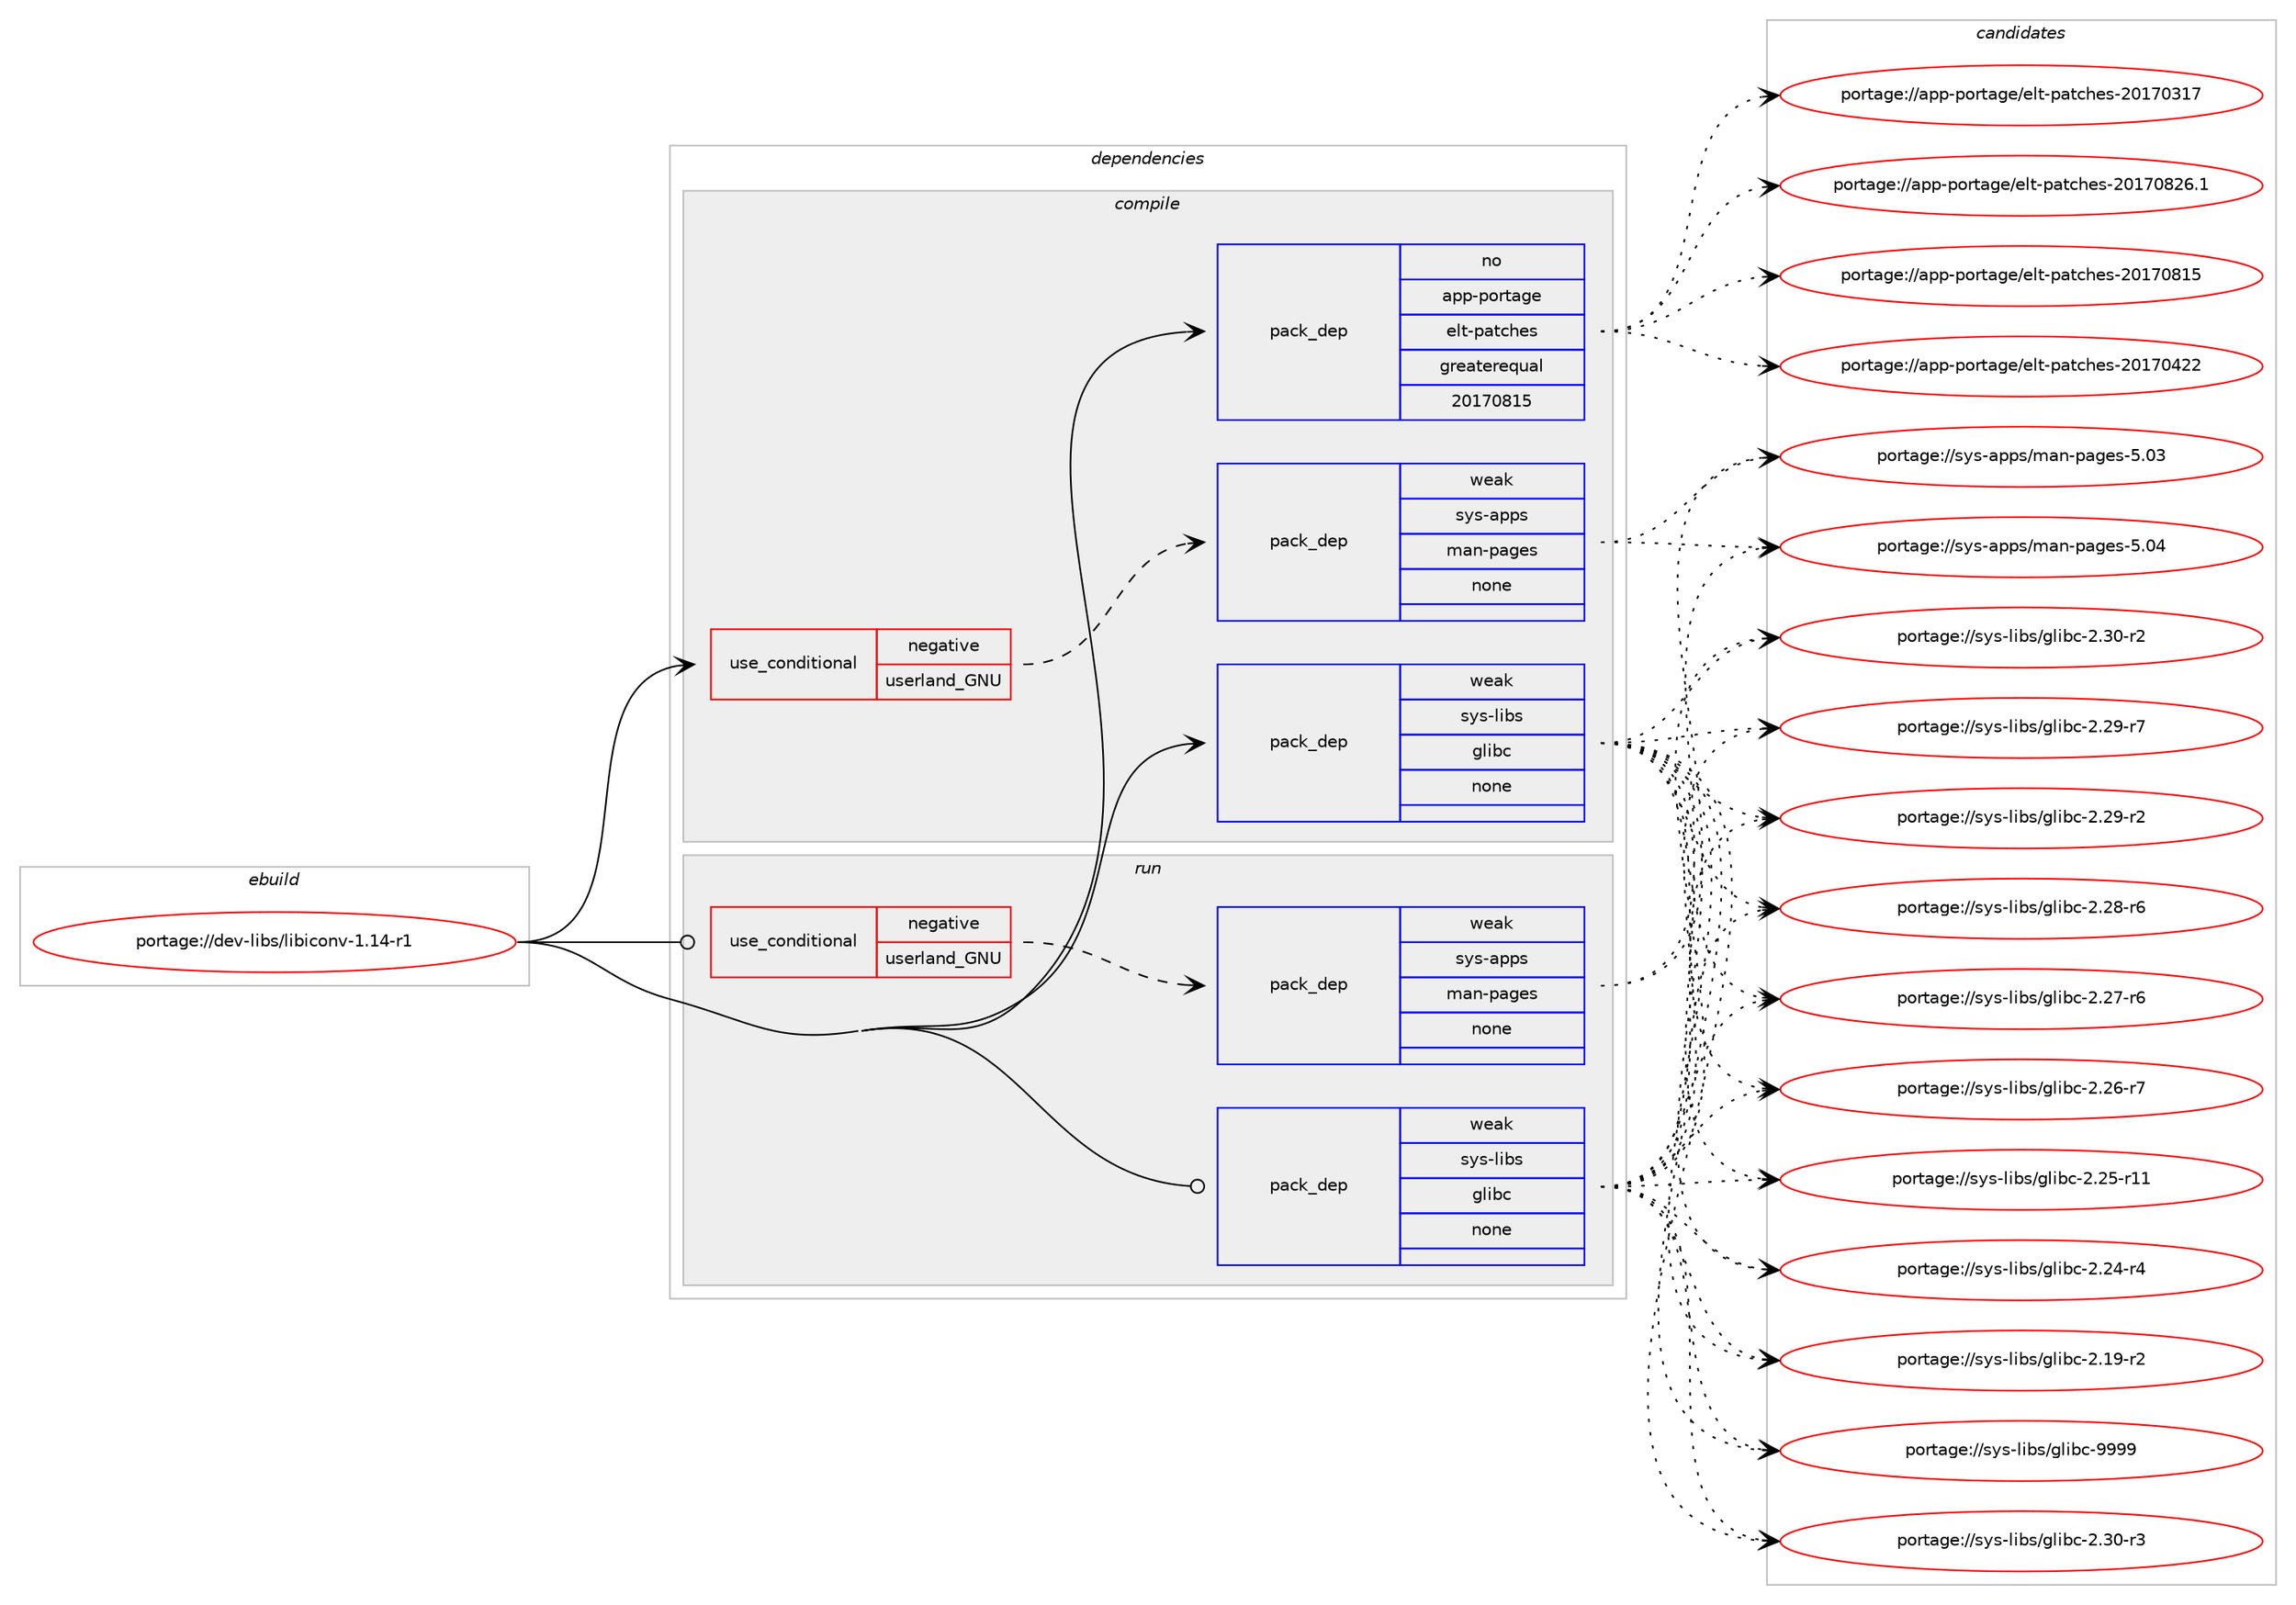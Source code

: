 digraph prolog {

# *************
# Graph options
# *************

newrank=true;
concentrate=true;
compound=true;
graph [rankdir=LR,fontname=Helvetica,fontsize=10,ranksep=1.5];#, ranksep=2.5, nodesep=0.2];
edge  [arrowhead=vee];
node  [fontname=Helvetica,fontsize=10];

# **********
# The ebuild
# **********

subgraph cluster_leftcol {
color=gray;
rank=same;
label=<<i>ebuild</i>>;
id [label="portage://dev-libs/libiconv-1.14-r1", color=red, width=4, href="../dev-libs/libiconv-1.14-r1.svg"];
}

# ****************
# The dependencies
# ****************

subgraph cluster_midcol {
color=gray;
label=<<i>dependencies</i>>;
subgraph cluster_compile {
fillcolor="#eeeeee";
style=filled;
label=<<i>compile</i>>;
subgraph cond125275 {
dependency512201 [label=<<TABLE BORDER="0" CELLBORDER="1" CELLSPACING="0" CELLPADDING="4"><TR><TD ROWSPAN="3" CELLPADDING="10">use_conditional</TD></TR><TR><TD>negative</TD></TR><TR><TD>userland_GNU</TD></TR></TABLE>>, shape=none, color=red];
subgraph pack381665 {
dependency512202 [label=<<TABLE BORDER="0" CELLBORDER="1" CELLSPACING="0" CELLPADDING="4" WIDTH="220"><TR><TD ROWSPAN="6" CELLPADDING="30">pack_dep</TD></TR><TR><TD WIDTH="110">weak</TD></TR><TR><TD>sys-apps</TD></TR><TR><TD>man-pages</TD></TR><TR><TD>none</TD></TR><TR><TD></TD></TR></TABLE>>, shape=none, color=blue];
}
dependency512201:e -> dependency512202:w [weight=20,style="dashed",arrowhead="vee"];
}
id:e -> dependency512201:w [weight=20,style="solid",arrowhead="vee"];
subgraph pack381666 {
dependency512203 [label=<<TABLE BORDER="0" CELLBORDER="1" CELLSPACING="0" CELLPADDING="4" WIDTH="220"><TR><TD ROWSPAN="6" CELLPADDING="30">pack_dep</TD></TR><TR><TD WIDTH="110">no</TD></TR><TR><TD>app-portage</TD></TR><TR><TD>elt-patches</TD></TR><TR><TD>greaterequal</TD></TR><TR><TD>20170815</TD></TR></TABLE>>, shape=none, color=blue];
}
id:e -> dependency512203:w [weight=20,style="solid",arrowhead="vee"];
subgraph pack381667 {
dependency512204 [label=<<TABLE BORDER="0" CELLBORDER="1" CELLSPACING="0" CELLPADDING="4" WIDTH="220"><TR><TD ROWSPAN="6" CELLPADDING="30">pack_dep</TD></TR><TR><TD WIDTH="110">weak</TD></TR><TR><TD>sys-libs</TD></TR><TR><TD>glibc</TD></TR><TR><TD>none</TD></TR><TR><TD></TD></TR></TABLE>>, shape=none, color=blue];
}
id:e -> dependency512204:w [weight=20,style="solid",arrowhead="vee"];
}
subgraph cluster_compileandrun {
fillcolor="#eeeeee";
style=filled;
label=<<i>compile and run</i>>;
}
subgraph cluster_run {
fillcolor="#eeeeee";
style=filled;
label=<<i>run</i>>;
subgraph cond125276 {
dependency512205 [label=<<TABLE BORDER="0" CELLBORDER="1" CELLSPACING="0" CELLPADDING="4"><TR><TD ROWSPAN="3" CELLPADDING="10">use_conditional</TD></TR><TR><TD>negative</TD></TR><TR><TD>userland_GNU</TD></TR></TABLE>>, shape=none, color=red];
subgraph pack381668 {
dependency512206 [label=<<TABLE BORDER="0" CELLBORDER="1" CELLSPACING="0" CELLPADDING="4" WIDTH="220"><TR><TD ROWSPAN="6" CELLPADDING="30">pack_dep</TD></TR><TR><TD WIDTH="110">weak</TD></TR><TR><TD>sys-apps</TD></TR><TR><TD>man-pages</TD></TR><TR><TD>none</TD></TR><TR><TD></TD></TR></TABLE>>, shape=none, color=blue];
}
dependency512205:e -> dependency512206:w [weight=20,style="dashed",arrowhead="vee"];
}
id:e -> dependency512205:w [weight=20,style="solid",arrowhead="odot"];
subgraph pack381669 {
dependency512207 [label=<<TABLE BORDER="0" CELLBORDER="1" CELLSPACING="0" CELLPADDING="4" WIDTH="220"><TR><TD ROWSPAN="6" CELLPADDING="30">pack_dep</TD></TR><TR><TD WIDTH="110">weak</TD></TR><TR><TD>sys-libs</TD></TR><TR><TD>glibc</TD></TR><TR><TD>none</TD></TR><TR><TD></TD></TR></TABLE>>, shape=none, color=blue];
}
id:e -> dependency512207:w [weight=20,style="solid",arrowhead="odot"];
}
}

# **************
# The candidates
# **************

subgraph cluster_choices {
rank=same;
color=gray;
label=<<i>candidates</i>>;

subgraph choice381665 {
color=black;
nodesep=1;
choice1151211154597112112115471099711045112971031011154553464852 [label="portage://sys-apps/man-pages-5.04", color=red, width=4,href="../sys-apps/man-pages-5.04.svg"];
choice1151211154597112112115471099711045112971031011154553464851 [label="portage://sys-apps/man-pages-5.03", color=red, width=4,href="../sys-apps/man-pages-5.03.svg"];
dependency512202:e -> choice1151211154597112112115471099711045112971031011154553464852:w [style=dotted,weight="100"];
dependency512202:e -> choice1151211154597112112115471099711045112971031011154553464851:w [style=dotted,weight="100"];
}
subgraph choice381666 {
color=black;
nodesep=1;
choice971121124511211111411697103101471011081164511297116991041011154550484955485650544649 [label="portage://app-portage/elt-patches-20170826.1", color=red, width=4,href="../app-portage/elt-patches-20170826.1.svg"];
choice97112112451121111141169710310147101108116451129711699104101115455048495548564953 [label="portage://app-portage/elt-patches-20170815", color=red, width=4,href="../app-portage/elt-patches-20170815.svg"];
choice97112112451121111141169710310147101108116451129711699104101115455048495548525050 [label="portage://app-portage/elt-patches-20170422", color=red, width=4,href="../app-portage/elt-patches-20170422.svg"];
choice97112112451121111141169710310147101108116451129711699104101115455048495548514955 [label="portage://app-portage/elt-patches-20170317", color=red, width=4,href="../app-portage/elt-patches-20170317.svg"];
dependency512203:e -> choice971121124511211111411697103101471011081164511297116991041011154550484955485650544649:w [style=dotted,weight="100"];
dependency512203:e -> choice97112112451121111141169710310147101108116451129711699104101115455048495548564953:w [style=dotted,weight="100"];
dependency512203:e -> choice97112112451121111141169710310147101108116451129711699104101115455048495548525050:w [style=dotted,weight="100"];
dependency512203:e -> choice97112112451121111141169710310147101108116451129711699104101115455048495548514955:w [style=dotted,weight="100"];
}
subgraph choice381667 {
color=black;
nodesep=1;
choice11512111545108105981154710310810598994557575757 [label="portage://sys-libs/glibc-9999", color=red, width=4,href="../sys-libs/glibc-9999.svg"];
choice115121115451081059811547103108105989945504651484511451 [label="portage://sys-libs/glibc-2.30-r3", color=red, width=4,href="../sys-libs/glibc-2.30-r3.svg"];
choice115121115451081059811547103108105989945504651484511450 [label="portage://sys-libs/glibc-2.30-r2", color=red, width=4,href="../sys-libs/glibc-2.30-r2.svg"];
choice115121115451081059811547103108105989945504650574511455 [label="portage://sys-libs/glibc-2.29-r7", color=red, width=4,href="../sys-libs/glibc-2.29-r7.svg"];
choice115121115451081059811547103108105989945504650574511450 [label="portage://sys-libs/glibc-2.29-r2", color=red, width=4,href="../sys-libs/glibc-2.29-r2.svg"];
choice115121115451081059811547103108105989945504650564511454 [label="portage://sys-libs/glibc-2.28-r6", color=red, width=4,href="../sys-libs/glibc-2.28-r6.svg"];
choice115121115451081059811547103108105989945504650554511454 [label="portage://sys-libs/glibc-2.27-r6", color=red, width=4,href="../sys-libs/glibc-2.27-r6.svg"];
choice115121115451081059811547103108105989945504650544511455 [label="portage://sys-libs/glibc-2.26-r7", color=red, width=4,href="../sys-libs/glibc-2.26-r7.svg"];
choice11512111545108105981154710310810598994550465053451144949 [label="portage://sys-libs/glibc-2.25-r11", color=red, width=4,href="../sys-libs/glibc-2.25-r11.svg"];
choice115121115451081059811547103108105989945504650524511452 [label="portage://sys-libs/glibc-2.24-r4", color=red, width=4,href="../sys-libs/glibc-2.24-r4.svg"];
choice115121115451081059811547103108105989945504649574511450 [label="portage://sys-libs/glibc-2.19-r2", color=red, width=4,href="../sys-libs/glibc-2.19-r2.svg"];
dependency512204:e -> choice11512111545108105981154710310810598994557575757:w [style=dotted,weight="100"];
dependency512204:e -> choice115121115451081059811547103108105989945504651484511451:w [style=dotted,weight="100"];
dependency512204:e -> choice115121115451081059811547103108105989945504651484511450:w [style=dotted,weight="100"];
dependency512204:e -> choice115121115451081059811547103108105989945504650574511455:w [style=dotted,weight="100"];
dependency512204:e -> choice115121115451081059811547103108105989945504650574511450:w [style=dotted,weight="100"];
dependency512204:e -> choice115121115451081059811547103108105989945504650564511454:w [style=dotted,weight="100"];
dependency512204:e -> choice115121115451081059811547103108105989945504650554511454:w [style=dotted,weight="100"];
dependency512204:e -> choice115121115451081059811547103108105989945504650544511455:w [style=dotted,weight="100"];
dependency512204:e -> choice11512111545108105981154710310810598994550465053451144949:w [style=dotted,weight="100"];
dependency512204:e -> choice115121115451081059811547103108105989945504650524511452:w [style=dotted,weight="100"];
dependency512204:e -> choice115121115451081059811547103108105989945504649574511450:w [style=dotted,weight="100"];
}
subgraph choice381668 {
color=black;
nodesep=1;
choice1151211154597112112115471099711045112971031011154553464852 [label="portage://sys-apps/man-pages-5.04", color=red, width=4,href="../sys-apps/man-pages-5.04.svg"];
choice1151211154597112112115471099711045112971031011154553464851 [label="portage://sys-apps/man-pages-5.03", color=red, width=4,href="../sys-apps/man-pages-5.03.svg"];
dependency512206:e -> choice1151211154597112112115471099711045112971031011154553464852:w [style=dotted,weight="100"];
dependency512206:e -> choice1151211154597112112115471099711045112971031011154553464851:w [style=dotted,weight="100"];
}
subgraph choice381669 {
color=black;
nodesep=1;
choice11512111545108105981154710310810598994557575757 [label="portage://sys-libs/glibc-9999", color=red, width=4,href="../sys-libs/glibc-9999.svg"];
choice115121115451081059811547103108105989945504651484511451 [label="portage://sys-libs/glibc-2.30-r3", color=red, width=4,href="../sys-libs/glibc-2.30-r3.svg"];
choice115121115451081059811547103108105989945504651484511450 [label="portage://sys-libs/glibc-2.30-r2", color=red, width=4,href="../sys-libs/glibc-2.30-r2.svg"];
choice115121115451081059811547103108105989945504650574511455 [label="portage://sys-libs/glibc-2.29-r7", color=red, width=4,href="../sys-libs/glibc-2.29-r7.svg"];
choice115121115451081059811547103108105989945504650574511450 [label="portage://sys-libs/glibc-2.29-r2", color=red, width=4,href="../sys-libs/glibc-2.29-r2.svg"];
choice115121115451081059811547103108105989945504650564511454 [label="portage://sys-libs/glibc-2.28-r6", color=red, width=4,href="../sys-libs/glibc-2.28-r6.svg"];
choice115121115451081059811547103108105989945504650554511454 [label="portage://sys-libs/glibc-2.27-r6", color=red, width=4,href="../sys-libs/glibc-2.27-r6.svg"];
choice115121115451081059811547103108105989945504650544511455 [label="portage://sys-libs/glibc-2.26-r7", color=red, width=4,href="../sys-libs/glibc-2.26-r7.svg"];
choice11512111545108105981154710310810598994550465053451144949 [label="portage://sys-libs/glibc-2.25-r11", color=red, width=4,href="../sys-libs/glibc-2.25-r11.svg"];
choice115121115451081059811547103108105989945504650524511452 [label="portage://sys-libs/glibc-2.24-r4", color=red, width=4,href="../sys-libs/glibc-2.24-r4.svg"];
choice115121115451081059811547103108105989945504649574511450 [label="portage://sys-libs/glibc-2.19-r2", color=red, width=4,href="../sys-libs/glibc-2.19-r2.svg"];
dependency512207:e -> choice11512111545108105981154710310810598994557575757:w [style=dotted,weight="100"];
dependency512207:e -> choice115121115451081059811547103108105989945504651484511451:w [style=dotted,weight="100"];
dependency512207:e -> choice115121115451081059811547103108105989945504651484511450:w [style=dotted,weight="100"];
dependency512207:e -> choice115121115451081059811547103108105989945504650574511455:w [style=dotted,weight="100"];
dependency512207:e -> choice115121115451081059811547103108105989945504650574511450:w [style=dotted,weight="100"];
dependency512207:e -> choice115121115451081059811547103108105989945504650564511454:w [style=dotted,weight="100"];
dependency512207:e -> choice115121115451081059811547103108105989945504650554511454:w [style=dotted,weight="100"];
dependency512207:e -> choice115121115451081059811547103108105989945504650544511455:w [style=dotted,weight="100"];
dependency512207:e -> choice11512111545108105981154710310810598994550465053451144949:w [style=dotted,weight="100"];
dependency512207:e -> choice115121115451081059811547103108105989945504650524511452:w [style=dotted,weight="100"];
dependency512207:e -> choice115121115451081059811547103108105989945504649574511450:w [style=dotted,weight="100"];
}
}

}
